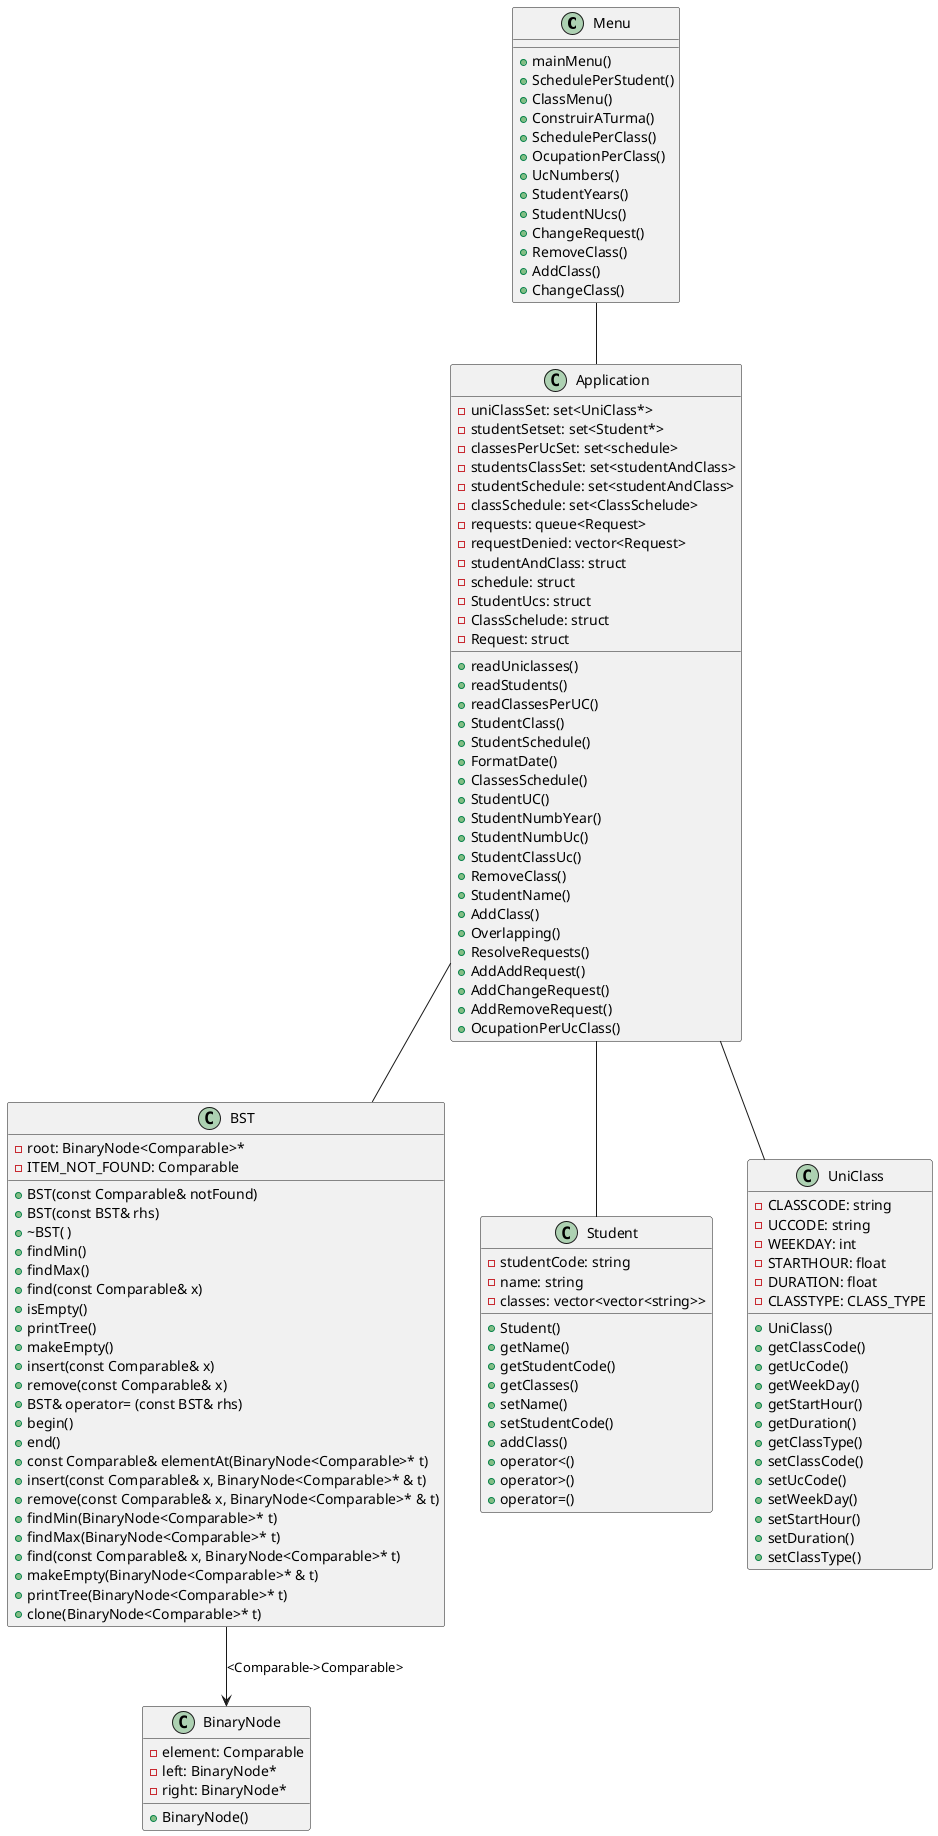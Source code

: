 @startuml
'https://plantuml.com/class-diagram

Menu -- Application
BST --> BinaryNode: <Comparable->Comparable>
Application -- BST
Application -- Student
Application -- UniClass


class Application {
    - uniClassSet: set<UniClass*>
    - studentSetset: set<Student*>
    - classesPerUcSet: set<schedule>
    - studentsClassSet: set<studentAndClass>
    - studentSchedule: set<studentAndClass>
    - classSchedule: set<ClassSchelude>
    - requests: queue<Request>
    - requestDenied: vector<Request>
    - studentAndClass: struct
    - schedule: struct
    - StudentUcs: struct
    - ClassSchelude: struct
    - Request: struct
    + readUniclasses()
    + readStudents()
    + readClassesPerUC()
    + StudentClass()
    + StudentSchedule()
    + FormatDate()
    + ClassesSchedule()
    + StudentUC()
    + StudentNumbYear()
    + StudentNumbUc()
    + StudentClassUc()
    + RemoveClass()
    + StudentName()
    + AddClass()
    + Overlapping()
    + ResolveRequests()
    + AddAddRequest()
    + AddChangeRequest()
    + AddRemoveRequest()
    + OcupationPerUcClass()
}

class Menu {
    + mainMenu()
    + SchedulePerStudent()
    + ClassMenu()
    + ConstruirATurma()
    + SchedulePerClass()
    + OcupationPerClass()
    + UcNumbers()
    + StudentYears()
    + StudentNUcs()
    + ChangeRequest()
    + RemoveClass()
    + AddClass()
    + ChangeClass()
}

class Student {
    - studentCode: string
    - name: string
    - classes: vector<vector<string>>
    + Student()
    + getName()
    + getStudentCode()
    + getClasses()
    + setName()
    + setStudentCode()
    + addClass()
    + operator<()
    + operator>()
    + operator=()
}

class UniClass {
    - CLASSCODE: string
    - UCCODE: string
    - WEEKDAY: int
    - STARTHOUR: float
    - DURATION: float
    - CLASSTYPE: CLASS_TYPE
    + UniClass()
    + getClassCode()
    + getUcCode()
    + getWeekDay()
    + getStartHour()
    + getDuration()
    + getClassType()
    + setClassCode()
    + setUcCode()
    + setWeekDay()
    + setStartHour()
    + setDuration()
    + setClassType()
}

class BST {
    - root: BinaryNode<Comparable>*
    - ITEM_NOT_FOUND: Comparable
    + BST(const Comparable& notFound)
    + BST(const BST& rhs)
    + ~BST( )
    + findMin()
    + findMax()
    + find(const Comparable& x)
    + isEmpty()
    + printTree()
    + makeEmpty()
    + insert(const Comparable& x)
    + remove(const Comparable& x)
    + BST& operator= (const BST& rhs)
    + begin()
    + end()
    + const Comparable& elementAt(BinaryNode<Comparable>* t)
    + insert(const Comparable& x, BinaryNode<Comparable>* & t)
    + remove(const Comparable& x, BinaryNode<Comparable>* & t)
    + findMin(BinaryNode<Comparable>* t)
    + findMax(BinaryNode<Comparable>* t)
    + find(const Comparable& x, BinaryNode<Comparable>* t)
    + makeEmpty(BinaryNode<Comparable>* & t)
    + printTree(BinaryNode<Comparable>* t)
    + clone(BinaryNode<Comparable>* t)
}

class BinaryNode {
    - element: Comparable
    - left: BinaryNode*
    - right: BinaryNode*
    + BinaryNode()
}
@enduml